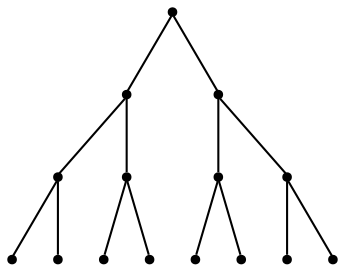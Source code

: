 graph {
  node [shape=point,comment="{\"directed\":false,\"doi\":\"10.1007/978-3-031-22203-0_12\",\"figure\":\"4 (1)\"}"]

  v0 [pos="1506.1117671148345,464.33892935398114"]
  v1 [pos="1544.061652739032,388.4412567302644"]
  v2 [pos="1468.162008667473,388.4412567302644"]
  v3 [pos="1430.208053384543,540.2406715865541"]
  v4 [pos="1354.308409312984,464.33892935398114"]
  v5 [pos="1316.3586508656222,388.44125673026446"]
  v6 [pos="1392.2582949371813,388.4412567302644"]
  v7 [pos="1278.406794000476,616.1434550667055"]
  v8 [pos="1126.6034361986253,540.2406715865541"]
  v9 [pos="1202.507149928917,464.3389293539811"]
  v10 [pos="1240.4570355531143,388.4412567302644"]
  v11 [pos="1164.5531946459873,388.4412567302644"]
  v12 [pos="1050.7027906094875,464.3389293539811"]
  v13 [pos="1088.6536777512636,388.4412567302644"]
  v14 [pos="1012.7499163296584,388.4412567302644"]

  v0 -- v1 [id="-1",pos="1506.1117671148345,464.33892935398114 1544.061652739032,388.4412567302644 1544.061652739032,388.4412567302644 1544.061652739032,388.4412567302644"]
  v0 -- v2 [id="-2",pos="1506.1117671148345,464.33892935398114 1468.162008667473,388.4412567302644 1468.162008667473,388.4412567302644 1468.162008667473,388.4412567302644"]
  v3 -- v4 [id="-3",pos="1430.208053384543,540.2406715865541 1354.308409312984,464.33892935398114 1354.308409312984,464.33892935398114 1354.308409312984,464.33892935398114"]
  v3 -- v0 [id="-4",pos="1430.208053384543,540.2406715865541 1506.1117671148345,464.33892935398114 1506.1117671148345,464.33892935398114 1506.1117671148345,464.33892935398114"]
  v4 -- v5 [id="-5",pos="1354.308409312984,464.33892935398114 1316.3586508656222,388.44125673026446 1316.3586508656222,388.44125673026446 1316.3586508656222,388.44125673026446"]
  v4 -- v6 [id="-6",pos="1354.308409312984,464.33892935398114 1392.2582949371813,388.4412567302644 1392.2582949371813,388.4412567302644 1392.2582949371813,388.4412567302644"]
  v7 -- v3 [id="-7",pos="1278.406794000476,616.1434550667055 1430.208053384543,540.2406715865541 1430.208053384543,540.2406715865541 1430.208053384543,540.2406715865541"]
  v7 -- v8 [id="-8",pos="1278.406794000476,616.1434550667055 1126.6034361986253,540.2406715865541 1126.6034361986253,540.2406715865541 1126.6034361986253,540.2406715865541"]
  v9 -- v10 [id="-9",pos="1202.507149928917,464.3389293539811 1240.4570355531143,388.4412567302644 1240.4570355531143,388.4412567302644 1240.4570355531143,388.4412567302644"]
  v9 -- v11 [id="-10",pos="1202.507149928917,464.3389293539811 1164.5531946459873,388.4412567302644 1164.5531946459873,388.4412567302644 1164.5531946459873,388.4412567302644"]
  v8 -- v9 [id="-11",pos="1126.6034361986253,540.2406715865541 1202.507149928917,464.3389293539811 1202.507149928917,464.3389293539811 1202.507149928917,464.3389293539811"]
  v8 -- v12 [id="-12",pos="1126.6034361986253,540.2406715865541 1050.7027906094875,464.3389293539811 1050.7027906094875,464.3389293539811 1050.7027906094875,464.3389293539811"]
  v12 -- v13 [id="-13",pos="1050.7027906094875,464.3389293539811 1088.6536777512636,388.4412567302644 1088.6536777512636,388.4412567302644 1088.6536777512636,388.4412567302644"]
  v12 -- v14 [id="-14",pos="1050.7027906094875,464.3389293539811 1012.7499163296584,388.4412567302644 1012.7499163296584,388.4412567302644 1012.7499163296584,388.4412567302644"]
}